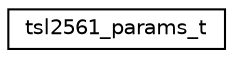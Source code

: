 digraph "Graphical Class Hierarchy"
{
 // LATEX_PDF_SIZE
  edge [fontname="Helvetica",fontsize="10",labelfontname="Helvetica",labelfontsize="10"];
  node [fontname="Helvetica",fontsize="10",shape=record];
  rankdir="LR";
  Node0 [label="tsl2561_params_t",height=0.2,width=0.4,color="black", fillcolor="white", style="filled",URL="$structtsl2561__params__t.html",tooltip="Device initialization parameters."];
}

